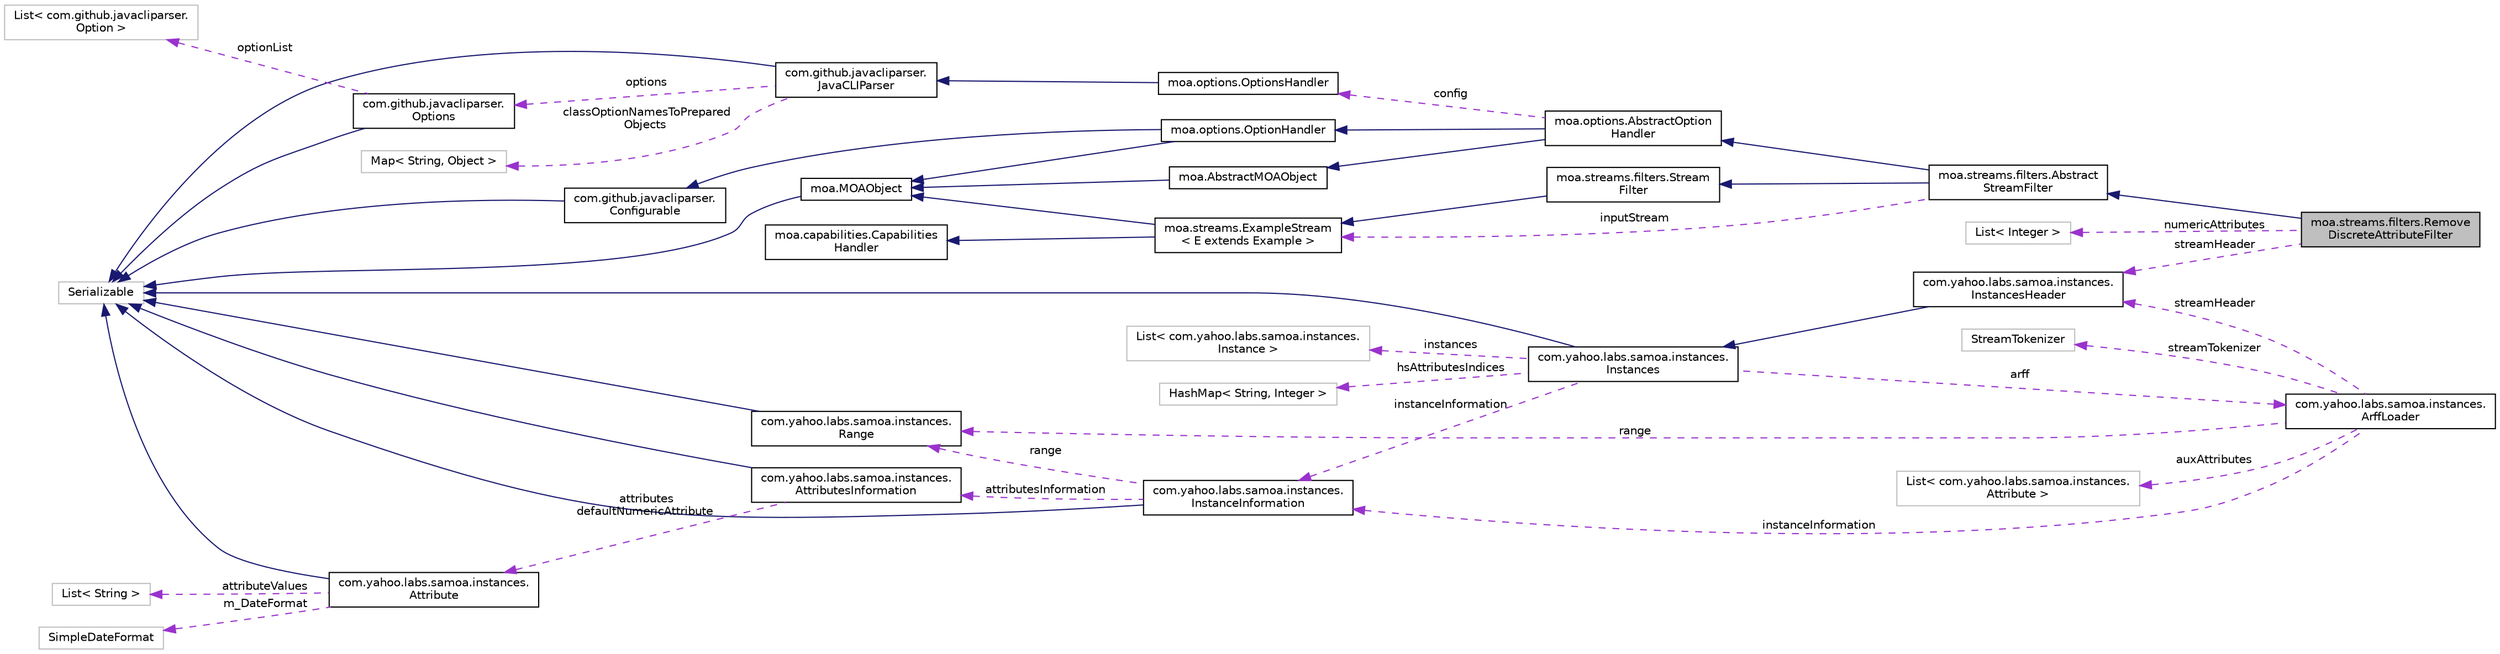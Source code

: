 digraph "moa.streams.filters.RemoveDiscreteAttributeFilter"
{
 // LATEX_PDF_SIZE
  edge [fontname="Helvetica",fontsize="10",labelfontname="Helvetica",labelfontsize="10"];
  node [fontname="Helvetica",fontsize="10",shape=record];
  rankdir="LR";
  Node1 [label="moa.streams.filters.Remove\lDiscreteAttributeFilter",height=0.2,width=0.4,color="black", fillcolor="grey75", style="filled", fontcolor="black",tooltip=" "];
  Node2 -> Node1 [dir="back",color="midnightblue",fontsize="10",style="solid"];
  Node2 [label="moa.streams.filters.Abstract\lStreamFilter",height=0.2,width=0.4,color="black", fillcolor="white", style="filled",URL="$classmoa_1_1streams_1_1filters_1_1_abstract_stream_filter.html",tooltip=" "];
  Node3 -> Node2 [dir="back",color="midnightblue",fontsize="10",style="solid"];
  Node3 [label="moa.options.AbstractOption\lHandler",height=0.2,width=0.4,color="black", fillcolor="white", style="filled",URL="$classmoa_1_1options_1_1_abstract_option_handler.html",tooltip=" "];
  Node4 -> Node3 [dir="back",color="midnightblue",fontsize="10",style="solid"];
  Node4 [label="moa.AbstractMOAObject",height=0.2,width=0.4,color="black", fillcolor="white", style="filled",URL="$classmoa_1_1_abstract_m_o_a_object.html",tooltip=" "];
  Node5 -> Node4 [dir="back",color="midnightblue",fontsize="10",style="solid"];
  Node5 [label="moa.MOAObject",height=0.2,width=0.4,color="black", fillcolor="white", style="filled",URL="$interfacemoa_1_1_m_o_a_object.html",tooltip=" "];
  Node6 -> Node5 [dir="back",color="midnightblue",fontsize="10",style="solid"];
  Node6 [label="Serializable",height=0.2,width=0.4,color="grey75", fillcolor="white", style="filled",tooltip=" "];
  Node7 -> Node3 [dir="back",color="midnightblue",fontsize="10",style="solid"];
  Node7 [label="moa.options.OptionHandler",height=0.2,width=0.4,color="black", fillcolor="white", style="filled",URL="$interfacemoa_1_1options_1_1_option_handler.html",tooltip=" "];
  Node5 -> Node7 [dir="back",color="midnightblue",fontsize="10",style="solid"];
  Node8 -> Node7 [dir="back",color="midnightblue",fontsize="10",style="solid"];
  Node8 [label="com.github.javacliparser.\lConfigurable",height=0.2,width=0.4,color="black", fillcolor="white", style="filled",URL="$interfacecom_1_1github_1_1javacliparser_1_1_configurable.html",tooltip=" "];
  Node6 -> Node8 [dir="back",color="midnightblue",fontsize="10",style="solid"];
  Node9 -> Node3 [dir="back",color="darkorchid3",fontsize="10",style="dashed",label=" config" ];
  Node9 [label="moa.options.OptionsHandler",height=0.2,width=0.4,color="black", fillcolor="white", style="filled",URL="$classmoa_1_1options_1_1_options_handler.html",tooltip=" "];
  Node10 -> Node9 [dir="back",color="midnightblue",fontsize="10",style="solid"];
  Node10 [label="com.github.javacliparser.\lJavaCLIParser",height=0.2,width=0.4,color="black", fillcolor="white", style="filled",URL="$classcom_1_1github_1_1javacliparser_1_1_java_c_l_i_parser.html",tooltip=" "];
  Node6 -> Node10 [dir="back",color="midnightblue",fontsize="10",style="solid"];
  Node11 -> Node10 [dir="back",color="darkorchid3",fontsize="10",style="dashed",label=" options" ];
  Node11 [label="com.github.javacliparser.\lOptions",height=0.2,width=0.4,color="black", fillcolor="white", style="filled",URL="$classcom_1_1github_1_1javacliparser_1_1_options.html",tooltip=" "];
  Node6 -> Node11 [dir="back",color="midnightblue",fontsize="10",style="solid"];
  Node12 -> Node11 [dir="back",color="darkorchid3",fontsize="10",style="dashed",label=" optionList" ];
  Node12 [label="List\< com.github.javacliparser.\lOption \>",height=0.2,width=0.4,color="grey75", fillcolor="white", style="filled",tooltip=" "];
  Node13 -> Node10 [dir="back",color="darkorchid3",fontsize="10",style="dashed",label=" classOptionNamesToPrepared\lObjects" ];
  Node13 [label="Map\< String, Object \>",height=0.2,width=0.4,color="grey75", fillcolor="white", style="filled",tooltip=" "];
  Node14 -> Node2 [dir="back",color="midnightblue",fontsize="10",style="solid"];
  Node14 [label="moa.streams.filters.Stream\lFilter",height=0.2,width=0.4,color="black", fillcolor="white", style="filled",URL="$interfacemoa_1_1streams_1_1filters_1_1_stream_filter.html",tooltip=" "];
  Node15 -> Node14 [dir="back",color="midnightblue",fontsize="10",style="solid"];
  Node15 [label="moa.streams.ExampleStream\l\< E extends Example \>",height=0.2,width=0.4,color="black", fillcolor="white", style="filled",URL="$interfacemoa_1_1streams_1_1_example_stream.html",tooltip=" "];
  Node5 -> Node15 [dir="back",color="midnightblue",fontsize="10",style="solid"];
  Node16 -> Node15 [dir="back",color="midnightblue",fontsize="10",style="solid"];
  Node16 [label="moa.capabilities.Capabilities\lHandler",height=0.2,width=0.4,color="black", fillcolor="white", style="filled",URL="$interfacemoa_1_1capabilities_1_1_capabilities_handler.html",tooltip=" "];
  Node15 -> Node2 [dir="back",color="darkorchid3",fontsize="10",style="dashed",label=" inputStream" ];
  Node17 -> Node1 [dir="back",color="darkorchid3",fontsize="10",style="dashed",label=" streamHeader" ];
  Node17 [label="com.yahoo.labs.samoa.instances.\lInstancesHeader",height=0.2,width=0.4,color="black", fillcolor="white", style="filled",URL="$classcom_1_1yahoo_1_1labs_1_1samoa_1_1instances_1_1_instances_header.html",tooltip=" "];
  Node18 -> Node17 [dir="back",color="midnightblue",fontsize="10",style="solid"];
  Node18 [label="com.yahoo.labs.samoa.instances.\lInstances",height=0.2,width=0.4,color="black", fillcolor="white", style="filled",URL="$classcom_1_1yahoo_1_1labs_1_1samoa_1_1instances_1_1_instances.html",tooltip=" "];
  Node6 -> Node18 [dir="back",color="midnightblue",fontsize="10",style="solid"];
  Node19 -> Node18 [dir="back",color="darkorchid3",fontsize="10",style="dashed",label=" arff" ];
  Node19 [label="com.yahoo.labs.samoa.instances.\lArffLoader",height=0.2,width=0.4,color="black", fillcolor="white", style="filled",URL="$classcom_1_1yahoo_1_1labs_1_1samoa_1_1instances_1_1_arff_loader.html",tooltip=" "];
  Node17 -> Node19 [dir="back",color="darkorchid3",fontsize="10",style="dashed",label=" streamHeader" ];
  Node20 -> Node19 [dir="back",color="darkorchid3",fontsize="10",style="dashed",label=" auxAttributes" ];
  Node20 [label="List\< com.yahoo.labs.samoa.instances.\lAttribute \>",height=0.2,width=0.4,color="grey75", fillcolor="white", style="filled",tooltip=" "];
  Node21 -> Node19 [dir="back",color="darkorchid3",fontsize="10",style="dashed",label=" instanceInformation" ];
  Node21 [label="com.yahoo.labs.samoa.instances.\lInstanceInformation",height=0.2,width=0.4,color="black", fillcolor="white", style="filled",URL="$classcom_1_1yahoo_1_1labs_1_1samoa_1_1instances_1_1_instance_information.html",tooltip=" "];
  Node6 -> Node21 [dir="back",color="midnightblue",fontsize="10",style="solid"];
  Node22 -> Node21 [dir="back",color="darkorchid3",fontsize="10",style="dashed",label=" attributesInformation" ];
  Node22 [label="com.yahoo.labs.samoa.instances.\lAttributesInformation",height=0.2,width=0.4,color="black", fillcolor="white", style="filled",URL="$classcom_1_1yahoo_1_1labs_1_1samoa_1_1instances_1_1_attributes_information.html",tooltip=" "];
  Node6 -> Node22 [dir="back",color="midnightblue",fontsize="10",style="solid"];
  Node23 -> Node22 [dir="back",color="darkorchid3",fontsize="10",style="dashed",label=" attributes\ndefaultNumericAttribute" ];
  Node23 [label="com.yahoo.labs.samoa.instances.\lAttribute",height=0.2,width=0.4,color="black", fillcolor="white", style="filled",URL="$classcom_1_1yahoo_1_1labs_1_1samoa_1_1instances_1_1_attribute.html",tooltip=" "];
  Node6 -> Node23 [dir="back",color="midnightblue",fontsize="10",style="solid"];
  Node24 -> Node23 [dir="back",color="darkorchid3",fontsize="10",style="dashed",label=" attributeValues" ];
  Node24 [label="List\< String \>",height=0.2,width=0.4,color="grey75", fillcolor="white", style="filled",tooltip=" "];
  Node25 -> Node23 [dir="back",color="darkorchid3",fontsize="10",style="dashed",label=" m_DateFormat" ];
  Node25 [label="SimpleDateFormat",height=0.2,width=0.4,color="grey75", fillcolor="white", style="filled",tooltip=" "];
  Node26 -> Node21 [dir="back",color="darkorchid3",fontsize="10",style="dashed",label=" range" ];
  Node26 [label="com.yahoo.labs.samoa.instances.\lRange",height=0.2,width=0.4,color="black", fillcolor="white", style="filled",URL="$classcom_1_1yahoo_1_1labs_1_1samoa_1_1instances_1_1_range.html",tooltip=" "];
  Node6 -> Node26 [dir="back",color="midnightblue",fontsize="10",style="solid"];
  Node26 -> Node19 [dir="back",color="darkorchid3",fontsize="10",style="dashed",label=" range" ];
  Node27 -> Node19 [dir="back",color="darkorchid3",fontsize="10",style="dashed",label=" streamTokenizer" ];
  Node27 [label="StreamTokenizer",height=0.2,width=0.4,color="grey75", fillcolor="white", style="filled",tooltip=" "];
  Node28 -> Node18 [dir="back",color="darkorchid3",fontsize="10",style="dashed",label=" instances" ];
  Node28 [label="List\< com.yahoo.labs.samoa.instances.\lInstance \>",height=0.2,width=0.4,color="grey75", fillcolor="white", style="filled",tooltip=" "];
  Node21 -> Node18 [dir="back",color="darkorchid3",fontsize="10",style="dashed",label=" instanceInformation" ];
  Node29 -> Node18 [dir="back",color="darkorchid3",fontsize="10",style="dashed",label=" hsAttributesIndices" ];
  Node29 [label="HashMap\< String, Integer \>",height=0.2,width=0.4,color="grey75", fillcolor="white", style="filled",tooltip=" "];
  Node30 -> Node1 [dir="back",color="darkorchid3",fontsize="10",style="dashed",label=" numericAttributes" ];
  Node30 [label="List\< Integer \>",height=0.2,width=0.4,color="grey75", fillcolor="white", style="filled",tooltip=" "];
}

